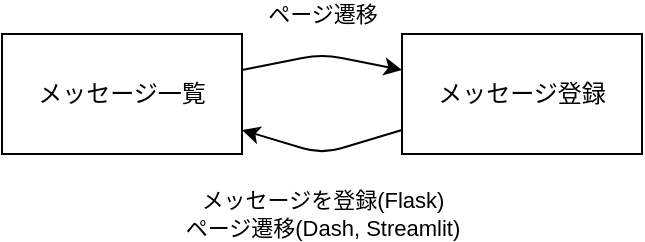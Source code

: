 <mxfile scale="5" border="0">
    <diagram id="CGalART3wJehGmWprMPc" name="Page-1">
        <mxGraphModel dx="618" dy="458" grid="1" gridSize="10" guides="1" tooltips="1" connect="1" arrows="1" fold="1" page="1" pageScale="1" pageWidth="827" pageHeight="1169" background="#ffffff" math="0" shadow="0">
            <root>
                <mxCell id="0"/>
                <mxCell id="1" parent="0"/>
                <mxCell id="4" value="ページ遷移" style="edgeStyle=none;html=1;" parent="1" source="2" target="3" edge="1">
                    <mxGeometry y="20" relative="1" as="geometry">
                        <Array as="points">
                            <mxPoint x="240" y="90"/>
                        </Array>
                        <mxPoint x="-4" as="offset"/>
                    </mxGeometry>
                </mxCell>
                <mxCell id="2" value="メッセージ一覧" style="rounded=0;whiteSpace=wrap;html=1;" parent="1" vertex="1">
                    <mxGeometry x="80" y="80" width="120" height="60" as="geometry"/>
                </mxCell>
                <mxCell id="5" value="メッセージを登録(Flask)&lt;br&gt;ページ遷移(Dash, Streamlit)" style="edgeStyle=none;html=1;" parent="1" source="3" target="2" edge="1">
                    <mxGeometry y="30" relative="1" as="geometry">
                        <Array as="points">
                            <mxPoint x="240" y="140"/>
                        </Array>
                        <mxPoint x="9" y="1" as="offset"/>
                    </mxGeometry>
                </mxCell>
                <mxCell id="3" value="メッセージ登録" style="rounded=0;whiteSpace=wrap;html=1;" parent="1" vertex="1">
                    <mxGeometry x="280" y="80" width="120" height="60" as="geometry"/>
                </mxCell>
            </root>
        </mxGraphModel>
    </diagram>
</mxfile>
